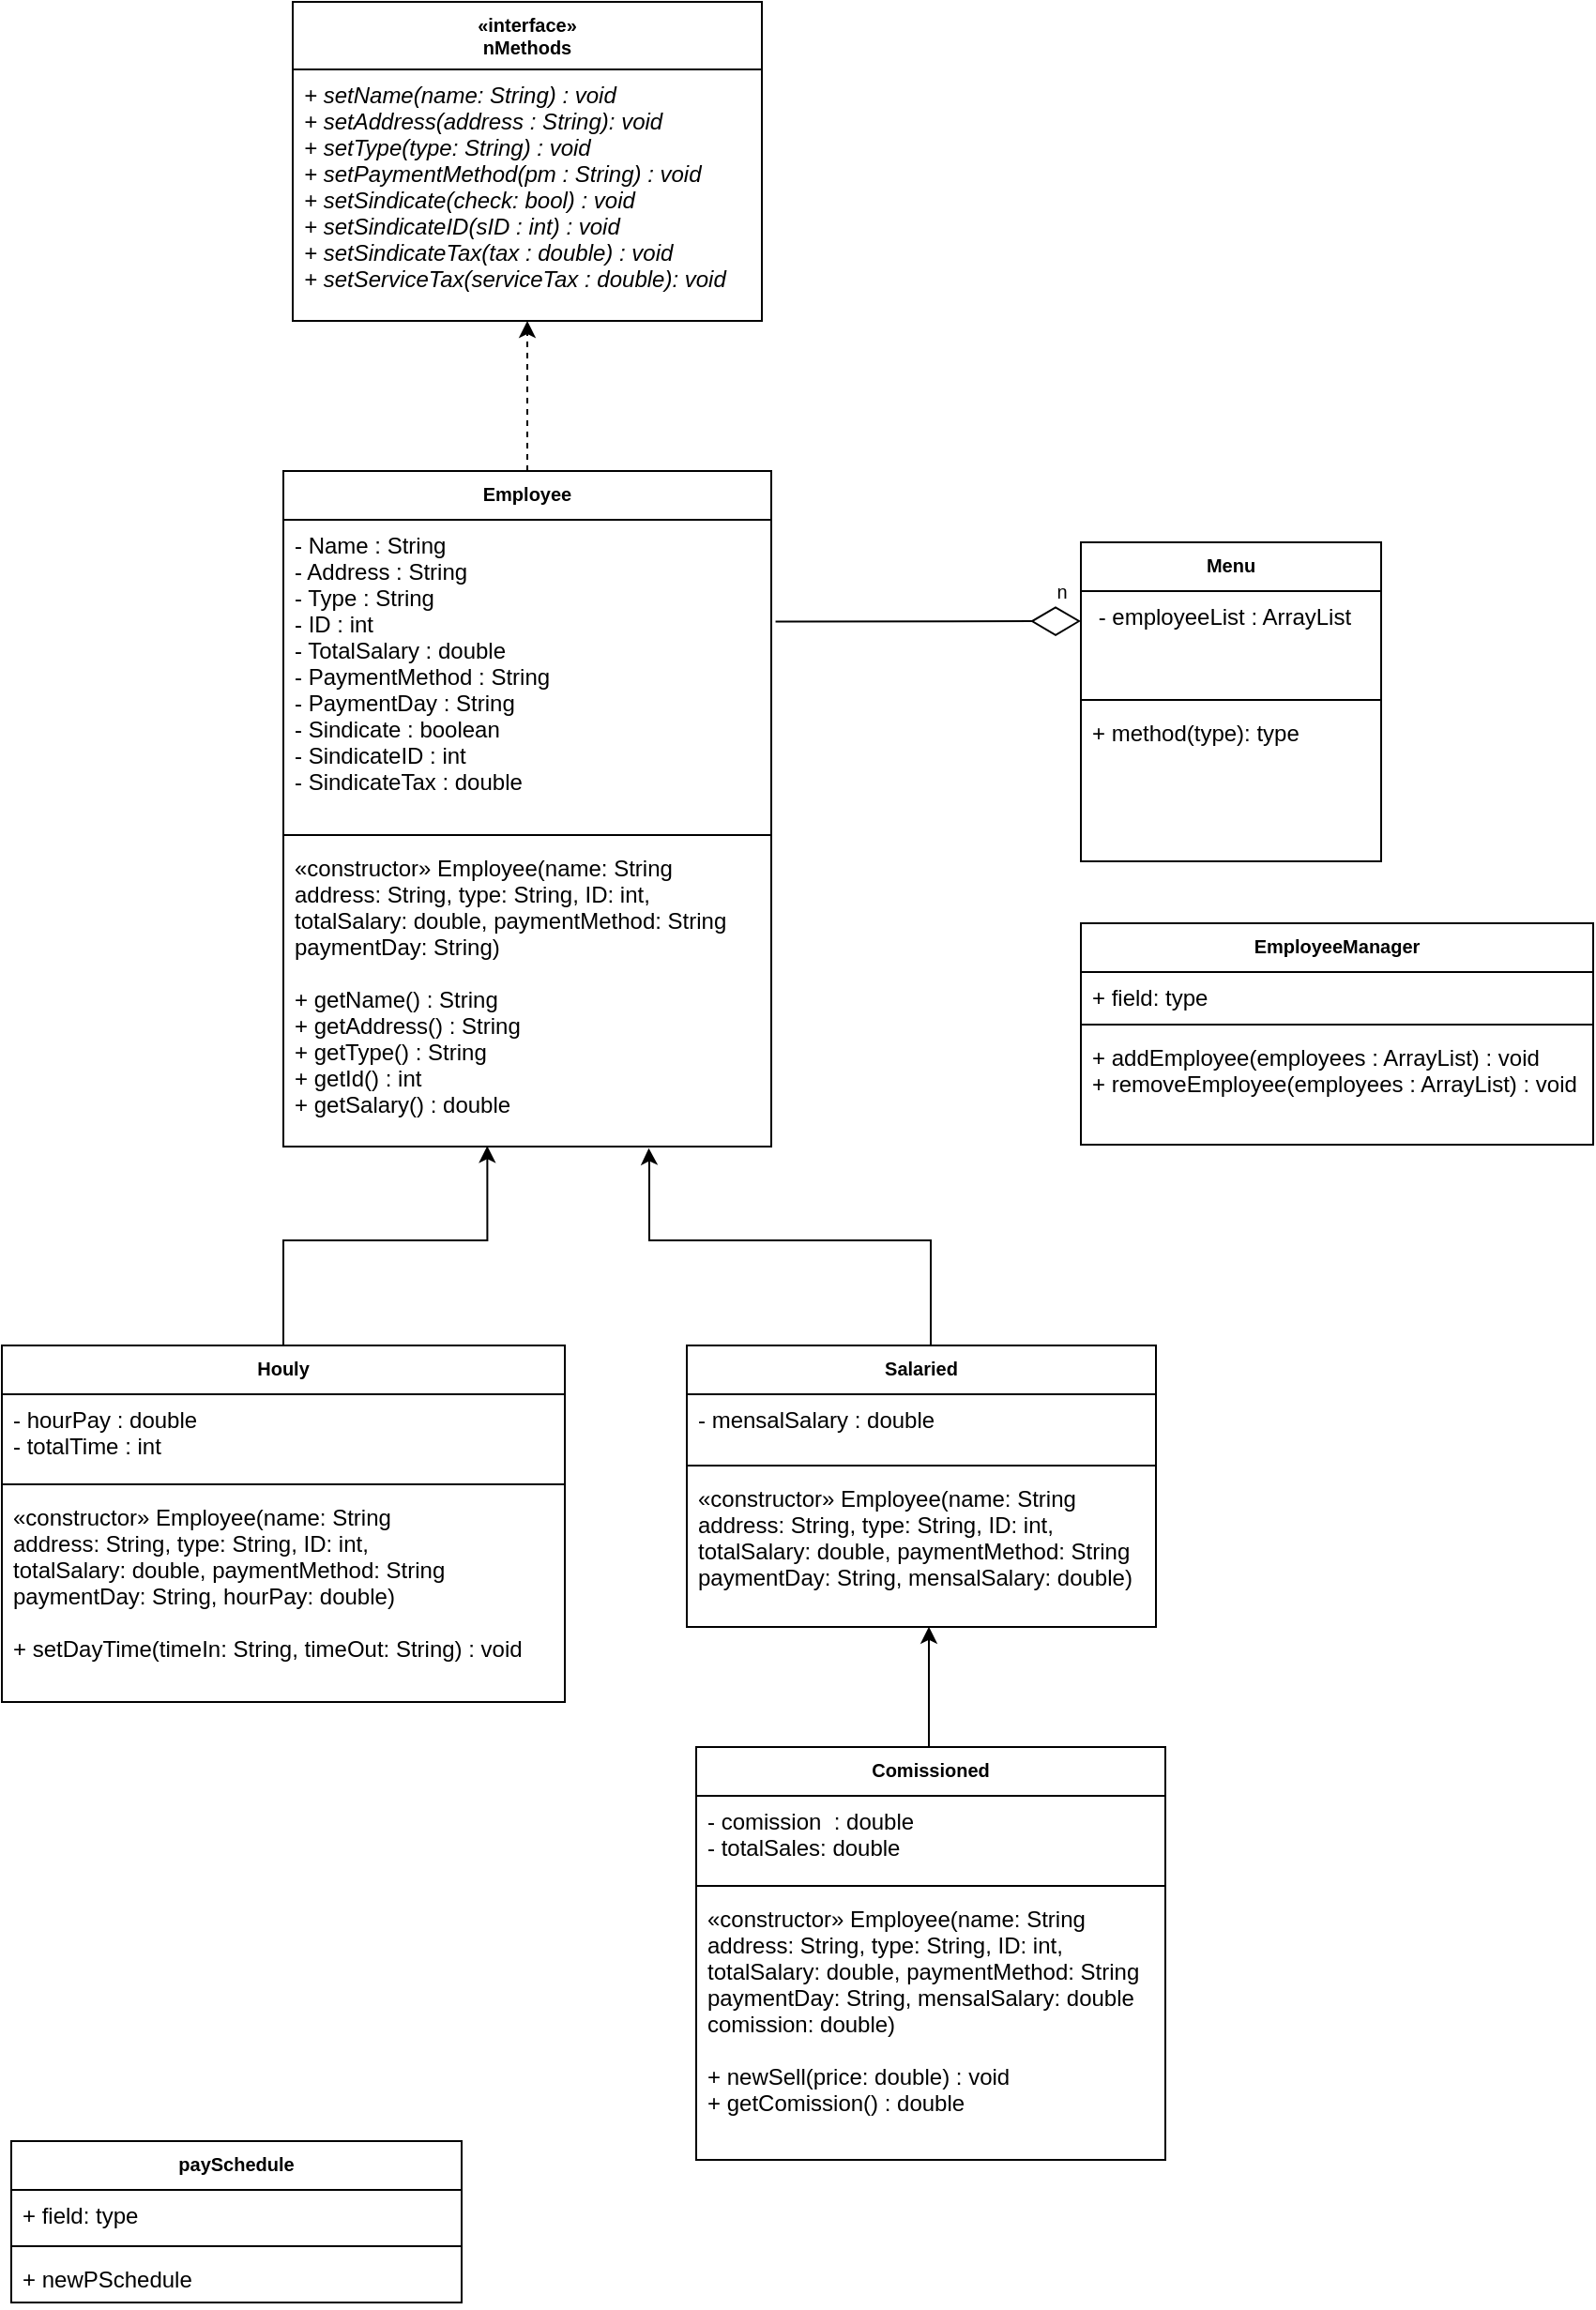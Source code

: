 <mxfile version="10.7.5" type="device"><diagram id="lo41DWGNi-XyWazGDq7Q" name="Page-1"><mxGraphModel dx="463" dy="589" grid="1" gridSize="10" guides="1" tooltips="1" connect="1" arrows="1" fold="1" page="1" pageScale="1" pageWidth="1654" pageHeight="2336" math="0" shadow="0"><root><mxCell id="0"/><mxCell id="1" parent="0"/><mxCell id="uf3iMdLwXwgNcYaTrmh8-16" value="«interface»&#10;nMethods&#10;" style="swimlane;fontStyle=1;align=center;verticalAlign=top;childLayout=stackLayout;horizontal=1;startSize=36;horizontalStack=0;resizeParent=1;resizeParentMax=0;resizeLast=0;collapsible=1;marginBottom=0;fontSize=10;" vertex="1" parent="1"><mxGeometry x="240" y="60" width="250" height="170" as="geometry"/></mxCell><mxCell id="uf3iMdLwXwgNcYaTrmh8-19" value="+ setName(name: String) : void&#10;+ setAddress(address : String): void&#10;+ setType(type: String) : void&#10;+ setPaymentMethod(pm : String) : void&#10;+ setSindicate(check: bool) : void&#10;+ setSindicateID(sID : int) : void&#10;+ setSindicateTax(tax : double) : void&#10;+ setServiceTax(serviceTax : double): void&#10;" style="text;strokeColor=none;fillColor=none;align=left;verticalAlign=top;spacingLeft=4;spacingRight=4;overflow=hidden;rotatable=0;points=[[0,0.5],[1,0.5]];portConstraint=eastwest;fontStyle=2" vertex="1" parent="uf3iMdLwXwgNcYaTrmh8-16"><mxGeometry y="36" width="250" height="134" as="geometry"/></mxCell><mxCell id="uf3iMdLwXwgNcYaTrmh8-25" style="edgeStyle=orthogonalEdgeStyle;rounded=0;orthogonalLoop=1;jettySize=auto;html=1;entryX=0.5;entryY=1;entryDx=0;entryDy=0;entryPerimeter=0;fontSize=10;dashed=1;" edge="1" parent="1" source="uf3iMdLwXwgNcYaTrmh8-21" target="uf3iMdLwXwgNcYaTrmh8-19"><mxGeometry relative="1" as="geometry"/></mxCell><mxCell id="uf3iMdLwXwgNcYaTrmh8-21" value="Employee" style="swimlane;fontStyle=1;align=center;verticalAlign=top;childLayout=stackLayout;horizontal=1;startSize=26;horizontalStack=0;resizeParent=1;resizeParentMax=0;resizeLast=0;collapsible=1;marginBottom=0;fontSize=10;" vertex="1" parent="1"><mxGeometry x="235" y="310" width="260" height="360" as="geometry"/></mxCell><mxCell id="uf3iMdLwXwgNcYaTrmh8-22" value="- Name : String&#10;- Address : String&#10;- Type : String&#10;- ID : int&#10;- TotalSalary : double&#10;- PaymentMethod : String&#10;- PaymentDay : String&#10;- Sindicate : boolean&#10;- SindicateID : int&#10;- SindicateTax : double&#10;" style="text;strokeColor=none;fillColor=none;align=left;verticalAlign=top;spacingLeft=4;spacingRight=4;overflow=hidden;rotatable=0;points=[[0,0.5],[1,0.5]];portConstraint=eastwest;" vertex="1" parent="uf3iMdLwXwgNcYaTrmh8-21"><mxGeometry y="26" width="260" height="164" as="geometry"/></mxCell><mxCell id="uf3iMdLwXwgNcYaTrmh8-23" value="" style="line;strokeWidth=1;fillColor=none;align=left;verticalAlign=middle;spacingTop=-1;spacingLeft=3;spacingRight=3;rotatable=0;labelPosition=right;points=[];portConstraint=eastwest;" vertex="1" parent="uf3iMdLwXwgNcYaTrmh8-21"><mxGeometry y="190" width="260" height="8" as="geometry"/></mxCell><mxCell id="uf3iMdLwXwgNcYaTrmh8-24" value="«constructor» Employee(name: String&#10;address: String, type: String, ID: int,&#10;totalSalary: double, paymentMethod: String&#10;paymentDay: String)&#10;&#10;+ getName() : String&#10;+ getAddress() : String&#10;+ getType() : String&#10;+ getId() : int&#10;+ getSalary() : double&#10;" style="text;strokeColor=none;fillColor=none;align=left;verticalAlign=top;spacingLeft=4;spacingRight=4;overflow=hidden;rotatable=0;points=[[0,0.5],[1,0.5]];portConstraint=eastwest;" vertex="1" parent="uf3iMdLwXwgNcYaTrmh8-21"><mxGeometry y="198" width="260" height="162" as="geometry"/></mxCell><mxCell id="uf3iMdLwXwgNcYaTrmh8-30" style="edgeStyle=orthogonalEdgeStyle;rounded=0;orthogonalLoop=1;jettySize=auto;html=1;entryX=0.418;entryY=0.998;entryDx=0;entryDy=0;entryPerimeter=0;fontSize=10;" edge="1" parent="1" source="uf3iMdLwXwgNcYaTrmh8-26" target="uf3iMdLwXwgNcYaTrmh8-24"><mxGeometry relative="1" as="geometry"><Array as="points"><mxPoint x="235" y="720"/><mxPoint x="343" y="720"/></Array></mxGeometry></mxCell><mxCell id="uf3iMdLwXwgNcYaTrmh8-26" value="Houly" style="swimlane;fontStyle=1;align=center;verticalAlign=top;childLayout=stackLayout;horizontal=1;startSize=26;horizontalStack=0;resizeParent=1;resizeParentMax=0;resizeLast=0;collapsible=1;marginBottom=0;fontSize=10;" vertex="1" parent="1"><mxGeometry x="85" y="776" width="300" height="190" as="geometry"/></mxCell><mxCell id="uf3iMdLwXwgNcYaTrmh8-27" value="- hourPay : double&#10;- totalTime : int&#10;" style="text;strokeColor=none;fillColor=none;align=left;verticalAlign=top;spacingLeft=4;spacingRight=4;overflow=hidden;rotatable=0;points=[[0,0.5],[1,0.5]];portConstraint=eastwest;" vertex="1" parent="uf3iMdLwXwgNcYaTrmh8-26"><mxGeometry y="26" width="300" height="44" as="geometry"/></mxCell><mxCell id="uf3iMdLwXwgNcYaTrmh8-28" value="" style="line;strokeWidth=1;fillColor=none;align=left;verticalAlign=middle;spacingTop=-1;spacingLeft=3;spacingRight=3;rotatable=0;labelPosition=right;points=[];portConstraint=eastwest;" vertex="1" parent="uf3iMdLwXwgNcYaTrmh8-26"><mxGeometry y="70" width="300" height="8" as="geometry"/></mxCell><mxCell id="uf3iMdLwXwgNcYaTrmh8-29" value="«constructor» Employee(name: String&#10;address: String, type: String, ID: int,&#10;totalSalary: double, paymentMethod: String&#10;paymentDay: String, hourPay: double)&#10;&#10;+ setDayTime(timeIn: String, timeOut: String) : void&#10;" style="text;strokeColor=none;fillColor=none;align=left;verticalAlign=top;spacingLeft=4;spacingRight=4;overflow=hidden;rotatable=0;points=[[0,0.5],[1,0.5]];portConstraint=eastwest;" vertex="1" parent="uf3iMdLwXwgNcYaTrmh8-26"><mxGeometry y="78" width="300" height="112" as="geometry"/></mxCell><mxCell id="uf3iMdLwXwgNcYaTrmh8-36" style="edgeStyle=orthogonalEdgeStyle;rounded=0;orthogonalLoop=1;jettySize=auto;html=1;fontSize=10;entryX=0.749;entryY=1.005;entryDx=0;entryDy=0;entryPerimeter=0;" edge="1" parent="1" source="uf3iMdLwXwgNcYaTrmh8-31" target="uf3iMdLwXwgNcYaTrmh8-24"><mxGeometry relative="1" as="geometry"><mxPoint x="450.0" y="680" as="targetPoint"/><Array as="points"><mxPoint x="580" y="720"/><mxPoint x="430" y="720"/><mxPoint x="430" y="680"/></Array></mxGeometry></mxCell><mxCell id="uf3iMdLwXwgNcYaTrmh8-31" value="Salaried" style="swimlane;fontStyle=1;align=center;verticalAlign=top;childLayout=stackLayout;horizontal=1;startSize=26;horizontalStack=0;resizeParent=1;resizeParentMax=0;resizeLast=0;collapsible=1;marginBottom=0;fontSize=10;" vertex="1" parent="1"><mxGeometry x="450" y="776" width="250" height="150" as="geometry"/></mxCell><mxCell id="uf3iMdLwXwgNcYaTrmh8-32" value="- mensalSalary : double" style="text;strokeColor=none;fillColor=none;align=left;verticalAlign=top;spacingLeft=4;spacingRight=4;overflow=hidden;rotatable=0;points=[[0,0.5],[1,0.5]];portConstraint=eastwest;" vertex="1" parent="uf3iMdLwXwgNcYaTrmh8-31"><mxGeometry y="26" width="250" height="34" as="geometry"/></mxCell><mxCell id="uf3iMdLwXwgNcYaTrmh8-33" value="" style="line;strokeWidth=1;fillColor=none;align=left;verticalAlign=middle;spacingTop=-1;spacingLeft=3;spacingRight=3;rotatable=0;labelPosition=right;points=[];portConstraint=eastwest;" vertex="1" parent="uf3iMdLwXwgNcYaTrmh8-31"><mxGeometry y="60" width="250" height="8" as="geometry"/></mxCell><mxCell id="uf3iMdLwXwgNcYaTrmh8-34" value="«constructor» Employee(name: String&#10;address: String, type: String, ID: int,&#10;totalSalary: double, paymentMethod: String&#10;paymentDay: String, mensalSalary: double)" style="text;strokeColor=none;fillColor=none;align=left;verticalAlign=top;spacingLeft=4;spacingRight=4;overflow=hidden;rotatable=0;points=[[0,0.5],[1,0.5]];portConstraint=eastwest;" vertex="1" parent="uf3iMdLwXwgNcYaTrmh8-31"><mxGeometry y="68" width="250" height="82" as="geometry"/></mxCell><mxCell id="uf3iMdLwXwgNcYaTrmh8-42" style="edgeStyle=orthogonalEdgeStyle;rounded=0;orthogonalLoop=1;jettySize=auto;html=1;fontSize=10;entryX=0.516;entryY=0.999;entryDx=0;entryDy=0;entryPerimeter=0;" edge="1" parent="1" source="uf3iMdLwXwgNcYaTrmh8-37" target="uf3iMdLwXwgNcYaTrmh8-34"><mxGeometry relative="1" as="geometry"><mxPoint x="580" y="930" as="targetPoint"/><Array as="points"><mxPoint x="579" y="970"/><mxPoint x="579" y="970"/></Array></mxGeometry></mxCell><mxCell id="uf3iMdLwXwgNcYaTrmh8-37" value="Comissioned" style="swimlane;fontStyle=1;align=center;verticalAlign=top;childLayout=stackLayout;horizontal=1;startSize=26;horizontalStack=0;resizeParent=1;resizeParentMax=0;resizeLast=0;collapsible=1;marginBottom=0;fontSize=10;" vertex="1" parent="1"><mxGeometry x="455" y="990" width="250" height="220" as="geometry"/></mxCell><mxCell id="uf3iMdLwXwgNcYaTrmh8-38" value="- comission  : double&#10;- totalSales: double&#10;" style="text;strokeColor=none;fillColor=none;align=left;verticalAlign=top;spacingLeft=4;spacingRight=4;overflow=hidden;rotatable=0;points=[[0,0.5],[1,0.5]];portConstraint=eastwest;" vertex="1" parent="uf3iMdLwXwgNcYaTrmh8-37"><mxGeometry y="26" width="250" height="44" as="geometry"/></mxCell><mxCell id="uf3iMdLwXwgNcYaTrmh8-39" value="" style="line;strokeWidth=1;fillColor=none;align=left;verticalAlign=middle;spacingTop=-1;spacingLeft=3;spacingRight=3;rotatable=0;labelPosition=right;points=[];portConstraint=eastwest;" vertex="1" parent="uf3iMdLwXwgNcYaTrmh8-37"><mxGeometry y="70" width="250" height="8" as="geometry"/></mxCell><mxCell id="uf3iMdLwXwgNcYaTrmh8-40" value="«constructor» Employee(name: String&#10;address: String, type: String, ID: int,&#10;totalSalary: double, paymentMethod: String&#10;paymentDay: String, mensalSalary: double&#10;comission: double)&#10;&#10;+ newSell(price: double) : void&#10;+ getComission() : double&#10;" style="text;strokeColor=none;fillColor=none;align=left;verticalAlign=top;spacingLeft=4;spacingRight=4;overflow=hidden;rotatable=0;points=[[0,0.5],[1,0.5]];portConstraint=eastwest;" vertex="1" parent="uf3iMdLwXwgNcYaTrmh8-37"><mxGeometry y="78" width="250" height="142" as="geometry"/></mxCell><mxCell id="uf3iMdLwXwgNcYaTrmh8-43" value="Menu" style="swimlane;fontStyle=1;align=center;verticalAlign=top;childLayout=stackLayout;horizontal=1;startSize=26;horizontalStack=0;resizeParent=1;resizeParentMax=0;resizeLast=0;collapsible=1;marginBottom=0;fontSize=10;" vertex="1" parent="1"><mxGeometry x="660" y="348" width="160" height="170" as="geometry"/></mxCell><mxCell id="uf3iMdLwXwgNcYaTrmh8-44" value=" - employeeList : ArrayList&#10;" style="text;strokeColor=none;fillColor=none;align=left;verticalAlign=top;spacingLeft=4;spacingRight=4;overflow=hidden;rotatable=0;points=[[0,0.5],[1,0.5]];portConstraint=eastwest;" vertex="1" parent="uf3iMdLwXwgNcYaTrmh8-43"><mxGeometry y="26" width="160" height="54" as="geometry"/></mxCell><mxCell id="uf3iMdLwXwgNcYaTrmh8-45" value="" style="line;strokeWidth=1;fillColor=none;align=left;verticalAlign=middle;spacingTop=-1;spacingLeft=3;spacingRight=3;rotatable=0;labelPosition=right;points=[];portConstraint=eastwest;" vertex="1" parent="uf3iMdLwXwgNcYaTrmh8-43"><mxGeometry y="80" width="160" height="8" as="geometry"/></mxCell><mxCell id="uf3iMdLwXwgNcYaTrmh8-46" value="+ method(type): type" style="text;strokeColor=none;fillColor=none;align=left;verticalAlign=top;spacingLeft=4;spacingRight=4;overflow=hidden;rotatable=0;points=[[0,0.5],[1,0.5]];portConstraint=eastwest;" vertex="1" parent="uf3iMdLwXwgNcYaTrmh8-43"><mxGeometry y="88" width="160" height="82" as="geometry"/></mxCell><mxCell id="uf3iMdLwXwgNcYaTrmh8-48" value="" style="endArrow=diamondThin;endFill=0;endSize=24;html=1;fontSize=10;exitX=1.009;exitY=0.331;exitDx=0;exitDy=0;exitPerimeter=0;" edge="1" parent="1"><mxGeometry width="160" relative="1" as="geometry"><mxPoint x="497.286" y="390.286" as="sourcePoint"/><mxPoint x="660" y="390" as="targetPoint"/></mxGeometry></mxCell><mxCell id="uf3iMdLwXwgNcYaTrmh8-51" value="n" style="text;html=1;strokeColor=none;fillColor=none;align=center;verticalAlign=middle;whiteSpace=wrap;rounded=0;fontSize=10;" vertex="1" parent="1"><mxGeometry x="630" y="364" width="40" height="20" as="geometry"/></mxCell><mxCell id="uf3iMdLwXwgNcYaTrmh8-53" value="EmployeeManager&#10;&#10;" style="swimlane;fontStyle=1;align=center;verticalAlign=top;childLayout=stackLayout;horizontal=1;startSize=26;horizontalStack=0;resizeParent=1;resizeParentMax=0;resizeLast=0;collapsible=1;marginBottom=0;fontSize=10;" vertex="1" parent="1"><mxGeometry x="660" y="551" width="273" height="118" as="geometry"/></mxCell><mxCell id="uf3iMdLwXwgNcYaTrmh8-54" value="+ field: type" style="text;strokeColor=none;fillColor=none;align=left;verticalAlign=top;spacingLeft=4;spacingRight=4;overflow=hidden;rotatable=0;points=[[0,0.5],[1,0.5]];portConstraint=eastwest;" vertex="1" parent="uf3iMdLwXwgNcYaTrmh8-53"><mxGeometry y="26" width="273" height="24" as="geometry"/></mxCell><mxCell id="uf3iMdLwXwgNcYaTrmh8-55" value="" style="line;strokeWidth=1;fillColor=none;align=left;verticalAlign=middle;spacingTop=-1;spacingLeft=3;spacingRight=3;rotatable=0;labelPosition=right;points=[];portConstraint=eastwest;" vertex="1" parent="uf3iMdLwXwgNcYaTrmh8-53"><mxGeometry y="50" width="273" height="8" as="geometry"/></mxCell><mxCell id="uf3iMdLwXwgNcYaTrmh8-56" value="+ addEmployee(employees : ArrayList) : void&#10;+ removeEmployee(employees : ArrayList) : void&#10;" style="text;strokeColor=none;fillColor=none;align=left;verticalAlign=top;spacingLeft=4;spacingRight=4;overflow=hidden;rotatable=0;points=[[0,0.5],[1,0.5]];portConstraint=eastwest;" vertex="1" parent="uf3iMdLwXwgNcYaTrmh8-53"><mxGeometry y="58" width="273" height="60" as="geometry"/></mxCell><mxCell id="uf3iMdLwXwgNcYaTrmh8-59" value="paySchedule" style="swimlane;fontStyle=1;align=center;verticalAlign=top;childLayout=stackLayout;horizontal=1;startSize=26;horizontalStack=0;resizeParent=1;resizeParentMax=0;resizeLast=0;collapsible=1;marginBottom=0;fontSize=10;" vertex="1" parent="1"><mxGeometry x="90" y="1200" width="240" height="86" as="geometry"/></mxCell><mxCell id="uf3iMdLwXwgNcYaTrmh8-60" value="+ field: type" style="text;strokeColor=none;fillColor=none;align=left;verticalAlign=top;spacingLeft=4;spacingRight=4;overflow=hidden;rotatable=0;points=[[0,0.5],[1,0.5]];portConstraint=eastwest;" vertex="1" parent="uf3iMdLwXwgNcYaTrmh8-59"><mxGeometry y="26" width="240" height="26" as="geometry"/></mxCell><mxCell id="uf3iMdLwXwgNcYaTrmh8-61" value="" style="line;strokeWidth=1;fillColor=none;align=left;verticalAlign=middle;spacingTop=-1;spacingLeft=3;spacingRight=3;rotatable=0;labelPosition=right;points=[];portConstraint=eastwest;" vertex="1" parent="uf3iMdLwXwgNcYaTrmh8-59"><mxGeometry y="52" width="240" height="8" as="geometry"/></mxCell><mxCell id="uf3iMdLwXwgNcYaTrmh8-62" value="+ newPSchedule" style="text;strokeColor=none;fillColor=none;align=left;verticalAlign=top;spacingLeft=4;spacingRight=4;overflow=hidden;rotatable=0;points=[[0,0.5],[1,0.5]];portConstraint=eastwest;" vertex="1" parent="uf3iMdLwXwgNcYaTrmh8-59"><mxGeometry y="60" width="240" height="26" as="geometry"/></mxCell></root></mxGraphModel></diagram></mxfile>